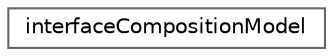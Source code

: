 digraph "Graphical Class Hierarchy"
{
 // LATEX_PDF_SIZE
  bgcolor="transparent";
  edge [fontname=Helvetica,fontsize=10,labelfontname=Helvetica,labelfontsize=10];
  node [fontname=Helvetica,fontsize=10,shape=box,height=0.2,width=0.4];
  rankdir="LR";
  Node0 [id="Node000000",label="interfaceCompositionModel",height=0.2,width=0.4,color="grey40", fillcolor="white", style="filled",URL="$classFoam_1_1interfaceCompositionModel.html",tooltip="Generic base class for interface models. Mass transfer models are interface models between two thermo..."];
}
